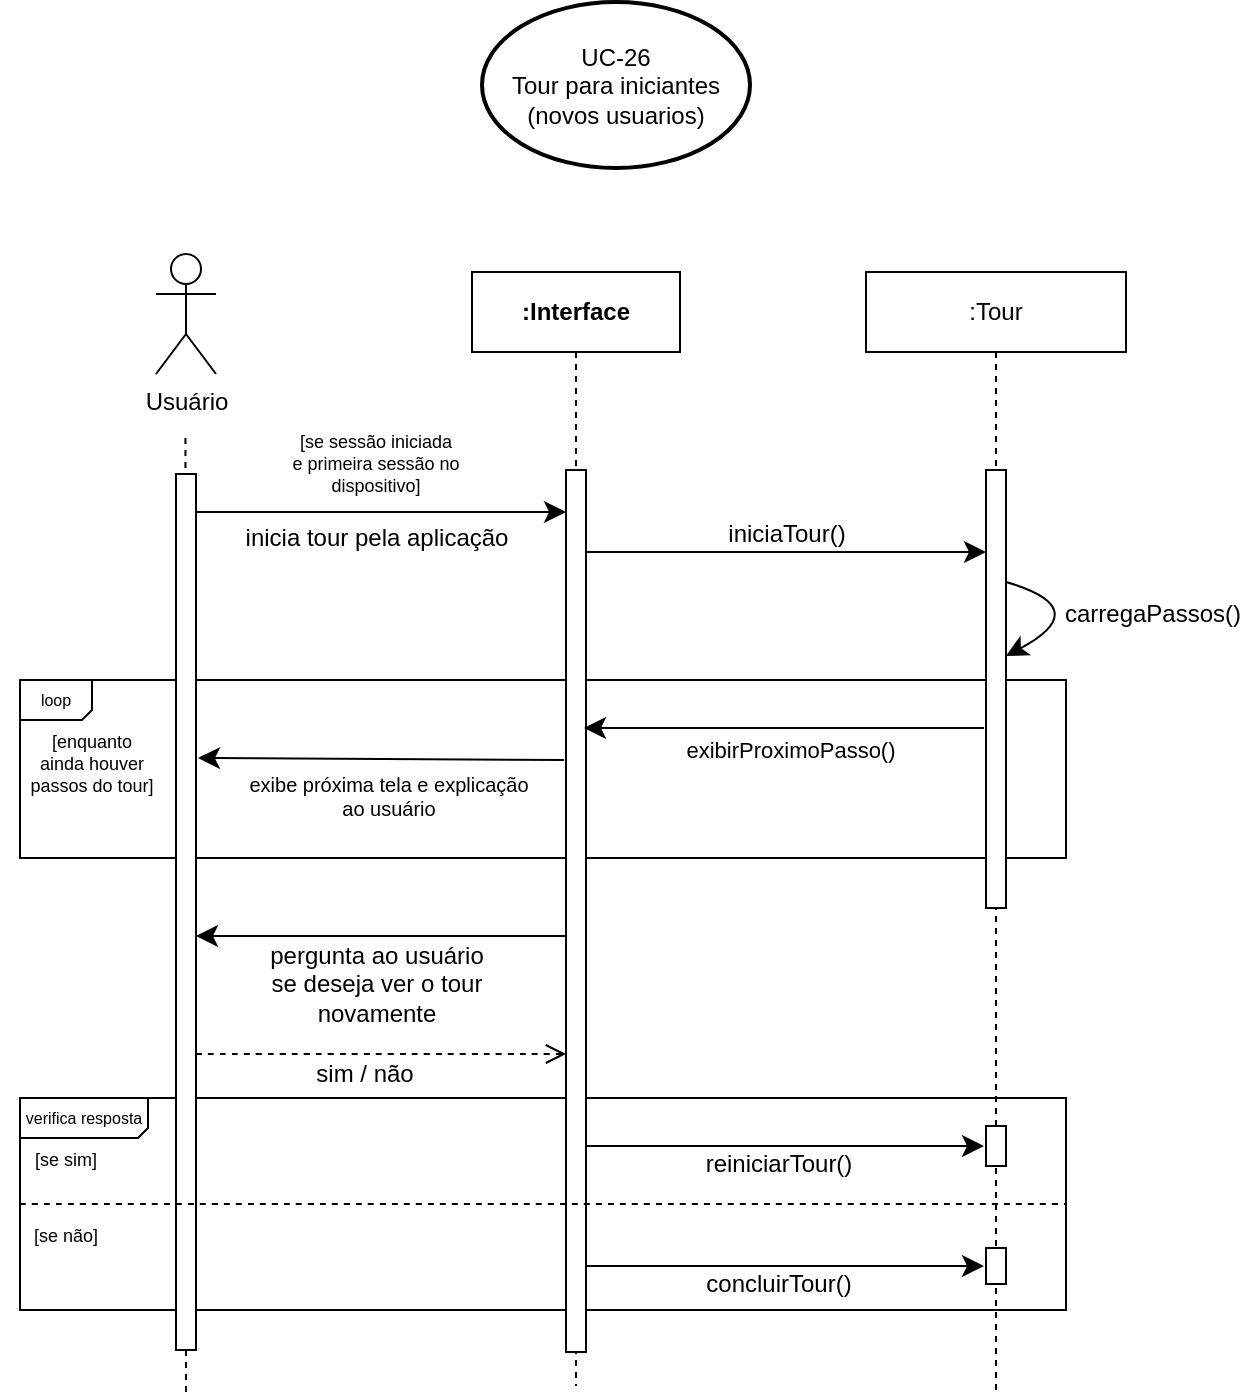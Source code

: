 <mxfile version="24.7.17">
  <diagram name="Página-1" id="dNnN6mv_j6JxDsNxnSgW">
    <mxGraphModel dx="1834" dy="1241" grid="0" gridSize="10" guides="1" tooltips="1" connect="1" arrows="1" fold="1" page="0" pageScale="1" pageWidth="827" pageHeight="1169" math="0" shadow="0">
      <root>
        <mxCell id="0" />
        <mxCell id="1" parent="0" />
        <mxCell id="VeDO_Jp7mYXro175RJRG-25" value="" style="rounded=0;whiteSpace=wrap;html=1;fillColor=none;" vertex="1" parent="1">
          <mxGeometry x="-28" y="462" width="523" height="106" as="geometry" />
        </mxCell>
        <mxCell id="VeDO_Jp7mYXro175RJRG-10" value="" style="rounded=0;whiteSpace=wrap;html=1;fillColor=none;" vertex="1" parent="1">
          <mxGeometry x="-28" y="253" width="523" height="89" as="geometry" />
        </mxCell>
        <mxCell id="3bs9gXROCjIQecpAhkJo-8" value=":Tour" style="shape=umlLifeline;perimeter=lifelinePerimeter;whiteSpace=wrap;html=1;container=1;dropTarget=0;collapsible=0;recursiveResize=0;outlineConnect=0;portConstraint=eastwest;newEdgeStyle={&quot;curved&quot;:0,&quot;rounded&quot;:0};" parent="1" vertex="1">
          <mxGeometry x="395" y="49" width="130" height="560" as="geometry" />
        </mxCell>
        <mxCell id="3bs9gXROCjIQecpAhkJo-9" value="" style="html=1;points=[[0,0,0,0,5],[0,1,0,0,-5],[1,0,0,0,5],[1,1,0,0,-5]];perimeter=orthogonalPerimeter;outlineConnect=0;targetShapes=umlLifeline;portConstraint=eastwest;newEdgeStyle={&quot;curved&quot;:0,&quot;rounded&quot;:0};" parent="3bs9gXROCjIQecpAhkJo-8" vertex="1">
          <mxGeometry x="60" y="99" width="10" height="219" as="geometry" />
        </mxCell>
        <mxCell id="VeDO_Jp7mYXro175RJRG-28" value="" style="html=1;points=[[0,0,0,0,5],[0,1,0,0,-5],[1,0,0,0,5],[1,1,0,0,-5]];perimeter=orthogonalPerimeter;outlineConnect=0;targetShapes=umlLifeline;portConstraint=eastwest;newEdgeStyle={&quot;curved&quot;:0,&quot;rounded&quot;:0};" vertex="1" parent="3bs9gXROCjIQecpAhkJo-8">
          <mxGeometry x="60" y="427" width="10" height="20" as="geometry" />
        </mxCell>
        <mxCell id="VeDO_Jp7mYXro175RJRG-33" value="" style="html=1;points=[[0,0,0,0,5],[0,1,0,0,-5],[1,0,0,0,5],[1,1,0,0,-5]];perimeter=orthogonalPerimeter;outlineConnect=0;targetShapes=umlLifeline;portConstraint=eastwest;newEdgeStyle={&quot;curved&quot;:0,&quot;rounded&quot;:0};" vertex="1" parent="3bs9gXROCjIQecpAhkJo-8">
          <mxGeometry x="60" y="488" width="10" height="18" as="geometry" />
        </mxCell>
        <mxCell id="3bs9gXROCjIQecpAhkJo-1" value="Usuário" style="shape=umlActor;verticalLabelPosition=bottom;verticalAlign=top;html=1;" parent="1" vertex="1">
          <mxGeometry x="40" y="40" width="30" height="60" as="geometry" />
        </mxCell>
        <mxCell id="3bs9gXROCjIQecpAhkJo-2" value="" style="endArrow=none;dashed=1;html=1;rounded=0;" parent="1" edge="1">
          <mxGeometry width="50" height="50" relative="1" as="geometry">
            <mxPoint x="55" y="609" as="sourcePoint" />
            <mxPoint x="54.72" y="130" as="targetPoint" />
          </mxGeometry>
        </mxCell>
        <mxCell id="3bs9gXROCjIQecpAhkJo-3" value="" style="html=1;points=[[0,0,0,0,5],[0,1,0,0,-5],[1,0,0,0,5],[1,1,0,0,-5]];perimeter=orthogonalPerimeter;outlineConnect=0;targetShapes=umlLifeline;portConstraint=eastwest;newEdgeStyle={&quot;curved&quot;:0,&quot;rounded&quot;:0};" parent="1" vertex="1">
          <mxGeometry x="50" y="150" width="10" height="438" as="geometry" />
        </mxCell>
        <mxCell id="VeDO_Jp7mYXro175RJRG-1" value="&lt;b&gt;:Interface&lt;/b&gt;" style="shape=umlLifeline;perimeter=lifelinePerimeter;whiteSpace=wrap;html=1;container=0;dropTarget=0;collapsible=0;recursiveResize=0;outlineConnect=0;portConstraint=eastwest;newEdgeStyle={&quot;edgeStyle&quot;:&quot;elbowEdgeStyle&quot;,&quot;elbow&quot;:&quot;vertical&quot;,&quot;curved&quot;:0,&quot;rounded&quot;:0};" vertex="1" parent="1">
          <mxGeometry x="198" y="49" width="104" height="557" as="geometry" />
        </mxCell>
        <mxCell id="VeDO_Jp7mYXro175RJRG-2" value="" style="html=1;points=[];perimeter=orthogonalPerimeter;outlineConnect=0;targetShapes=umlLifeline;portConstraint=eastwest;newEdgeStyle={&quot;edgeStyle&quot;:&quot;elbowEdgeStyle&quot;,&quot;elbow&quot;:&quot;vertical&quot;,&quot;curved&quot;:0,&quot;rounded&quot;:0};" vertex="1" parent="VeDO_Jp7mYXro175RJRG-1">
          <mxGeometry x="47" y="99" width="10" height="441" as="geometry" />
        </mxCell>
        <mxCell id="VeDO_Jp7mYXro175RJRG-3" value="" style="endArrow=classic;html=1;rounded=0;fontSize=12;startSize=8;endSize=8;curved=1;" edge="1" parent="1" target="VeDO_Jp7mYXro175RJRG-2">
          <mxGeometry width="50" height="50" relative="1" as="geometry">
            <mxPoint x="60" y="169" as="sourcePoint" />
            <mxPoint x="110" y="119" as="targetPoint" />
          </mxGeometry>
        </mxCell>
        <mxCell id="VeDO_Jp7mYXro175RJRG-4" value="inicia tour pela aplicação" style="edgeLabel;html=1;align=center;verticalAlign=middle;resizable=0;points=[];fontSize=12;" vertex="1" connectable="0" parent="VeDO_Jp7mYXro175RJRG-3">
          <mxGeometry x="-0.062" y="-2" relative="1" as="geometry">
            <mxPoint x="3" y="11" as="offset" />
          </mxGeometry>
        </mxCell>
        <mxCell id="VeDO_Jp7mYXro175RJRG-5" value="&lt;span style=&quot;font-size: 9px; text-wrap: nowrap;&quot;&gt;[se sessão iniciada&lt;/span&gt;&lt;div style=&quot;font-size: 9px; text-wrap: nowrap;&quot;&gt;e primeira sessão no&lt;/div&gt;&lt;div style=&quot;font-size: 9px; text-wrap: nowrap;&quot;&gt;dispositivo]&lt;/div&gt;" style="text;html=1;align=center;verticalAlign=middle;whiteSpace=wrap;rounded=0;fontSize=12;" vertex="1" parent="1">
          <mxGeometry x="120" y="128" width="60" height="30" as="geometry" />
        </mxCell>
        <mxCell id="VeDO_Jp7mYXro175RJRG-6" value="" style="endArrow=classic;html=1;rounded=0;fontSize=12;startSize=8;endSize=8;curved=1;" edge="1" parent="1" target="3bs9gXROCjIQecpAhkJo-9">
          <mxGeometry width="50" height="50" relative="1" as="geometry">
            <mxPoint x="255" y="189" as="sourcePoint" />
            <mxPoint x="305" y="139" as="targetPoint" />
          </mxGeometry>
        </mxCell>
        <mxCell id="VeDO_Jp7mYXro175RJRG-7" value="iniciaTour()" style="edgeLabel;html=1;align=center;verticalAlign=middle;resizable=0;points=[];fontSize=12;" vertex="1" connectable="0" parent="VeDO_Jp7mYXro175RJRG-6">
          <mxGeometry x="-0.123" y="2" relative="1" as="geometry">
            <mxPoint x="12" y="-7" as="offset" />
          </mxGeometry>
        </mxCell>
        <mxCell id="VeDO_Jp7mYXro175RJRG-8" value="" style="endArrow=classic;html=1;rounded=0;fontSize=12;startSize=8;endSize=8;curved=1;" edge="1" parent="1">
          <mxGeometry width="50" height="50" relative="1" as="geometry">
            <mxPoint x="465" y="204" as="sourcePoint" />
            <mxPoint x="465" y="241" as="targetPoint" />
            <Array as="points">
              <mxPoint x="510" y="217" />
            </Array>
          </mxGeometry>
        </mxCell>
        <mxCell id="VeDO_Jp7mYXro175RJRG-9" value="carregaPassos()" style="edgeLabel;html=1;align=center;verticalAlign=middle;resizable=0;points=[];fontSize=12;" vertex="1" connectable="0" parent="VeDO_Jp7mYXro175RJRG-8">
          <mxGeometry x="0.325" y="-6" relative="1" as="geometry">
            <mxPoint x="47" y="-1" as="offset" />
          </mxGeometry>
        </mxCell>
        <mxCell id="VeDO_Jp7mYXro175RJRG-11" value="loop" style="verticalLabelPosition=middle;verticalAlign=middle;html=1;shape=card;whiteSpace=wrap;size=5;arcSize=12;labelPosition=center;align=center;flipH=1;flipV=1;fontSize=8;" vertex="1" parent="1">
          <mxGeometry x="-28" y="253" width="36" height="20" as="geometry" />
        </mxCell>
        <mxCell id="VeDO_Jp7mYXro175RJRG-12" style="edgeStyle=none;curved=1;rounded=0;orthogonalLoop=1;jettySize=auto;html=1;exitX=1;exitY=0.5;exitDx=0;exitDy=0;fontSize=12;startSize=8;endSize=8;" edge="1" parent="1" source="VeDO_Jp7mYXro175RJRG-10" target="VeDO_Jp7mYXro175RJRG-10">
          <mxGeometry relative="1" as="geometry" />
        </mxCell>
        <mxCell id="VeDO_Jp7mYXro175RJRG-13" value="[enquanto ainda houver passos do tour]" style="text;html=1;align=center;verticalAlign=middle;whiteSpace=wrap;rounded=0;fontSize=9;" vertex="1" parent="1">
          <mxGeometry x="-25" y="280" width="66" height="30" as="geometry" />
        </mxCell>
        <mxCell id="VeDO_Jp7mYXro175RJRG-15" value="" style="endArrow=classic;html=1;rounded=0;fontSize=12;startSize=8;endSize=8;curved=1;" edge="1" parent="1">
          <mxGeometry width="50" height="50" relative="1" as="geometry">
            <mxPoint x="454" y="277" as="sourcePoint" />
            <mxPoint x="254" y="277" as="targetPoint" />
          </mxGeometry>
        </mxCell>
        <mxCell id="VeDO_Jp7mYXro175RJRG-16" value="exibirProximoPasso()" style="edgeLabel;html=1;align=center;verticalAlign=middle;resizable=0;points=[];fontSize=11;" vertex="1" connectable="0" parent="VeDO_Jp7mYXro175RJRG-15">
          <mxGeometry x="0.096" y="-1" relative="1" as="geometry">
            <mxPoint x="12" y="12" as="offset" />
          </mxGeometry>
        </mxCell>
        <mxCell id="VeDO_Jp7mYXro175RJRG-17" value="" style="endArrow=classic;html=1;rounded=0;fontSize=12;startSize=8;endSize=8;curved=1;" edge="1" parent="1">
          <mxGeometry width="50" height="50" relative="1" as="geometry">
            <mxPoint x="244" y="293" as="sourcePoint" />
            <mxPoint x="61" y="292" as="targetPoint" />
          </mxGeometry>
        </mxCell>
        <mxCell id="VeDO_Jp7mYXro175RJRG-18" value="exibe próxima tela e explicação&lt;div style=&quot;font-size: 10px;&quot;&gt;ao usuário&lt;/div&gt;" style="edgeLabel;html=1;align=center;verticalAlign=middle;resizable=0;points=[];fontSize=10;" vertex="1" connectable="0" parent="VeDO_Jp7mYXro175RJRG-17">
          <mxGeometry x="0.096" y="-1" relative="1" as="geometry">
            <mxPoint x="12" y="19" as="offset" />
          </mxGeometry>
        </mxCell>
        <mxCell id="VeDO_Jp7mYXro175RJRG-19" value="" style="endArrow=classic;html=1;rounded=0;fontSize=12;startSize=8;endSize=8;curved=1;" edge="1" parent="1">
          <mxGeometry width="50" height="50" relative="1" as="geometry">
            <mxPoint x="255" y="546" as="sourcePoint" />
            <mxPoint x="454" y="546" as="targetPoint" />
          </mxGeometry>
        </mxCell>
        <mxCell id="VeDO_Jp7mYXro175RJRG-20" value="concluirTour()" style="edgeLabel;html=1;align=center;verticalAlign=middle;resizable=0;points=[];fontSize=12;" vertex="1" connectable="0" parent="VeDO_Jp7mYXro175RJRG-19">
          <mxGeometry x="-0.077" y="-2" relative="1" as="geometry">
            <mxPoint x="4" y="7" as="offset" />
          </mxGeometry>
        </mxCell>
        <mxCell id="VeDO_Jp7mYXro175RJRG-21" value="" style="endArrow=classic;html=1;rounded=0;fontSize=12;startSize=8;endSize=8;curved=1;" edge="1" parent="1" target="3bs9gXROCjIQecpAhkJo-3">
          <mxGeometry width="50" height="50" relative="1" as="geometry">
            <mxPoint x="245" y="381" as="sourcePoint" />
            <mxPoint x="295" y="331" as="targetPoint" />
          </mxGeometry>
        </mxCell>
        <mxCell id="VeDO_Jp7mYXro175RJRG-22" value="pergunta ao usuário&lt;div&gt;se deseja ver o tour&lt;/div&gt;&lt;div&gt;novamente&lt;/div&gt;" style="edgeLabel;html=1;align=center;verticalAlign=middle;resizable=0;points=[];fontSize=12;" vertex="1" connectable="0" parent="VeDO_Jp7mYXro175RJRG-21">
          <mxGeometry x="0.214" relative="1" as="geometry">
            <mxPoint x="17" y="24" as="offset" />
          </mxGeometry>
        </mxCell>
        <mxCell id="VeDO_Jp7mYXro175RJRG-23" value="" style="endArrow=open;html=1;rounded=0;fontSize=12;startSize=8;endSize=8;curved=1;endFill=0;dashed=1;" edge="1" parent="1" target="VeDO_Jp7mYXro175RJRG-2">
          <mxGeometry width="50" height="50" relative="1" as="geometry">
            <mxPoint x="60" y="440" as="sourcePoint" />
            <mxPoint x="110" y="390" as="targetPoint" />
          </mxGeometry>
        </mxCell>
        <mxCell id="VeDO_Jp7mYXro175RJRG-24" value="sim / não" style="edgeLabel;html=1;align=center;verticalAlign=middle;resizable=0;points=[];fontSize=12;" vertex="1" connectable="0" parent="VeDO_Jp7mYXro175RJRG-23">
          <mxGeometry x="-0.09" relative="1" as="geometry">
            <mxPoint y="10" as="offset" />
          </mxGeometry>
        </mxCell>
        <mxCell id="VeDO_Jp7mYXro175RJRG-26" value="verifica resposta" style="verticalLabelPosition=middle;verticalAlign=middle;html=1;shape=card;whiteSpace=wrap;size=5;arcSize=12;labelPosition=center;align=center;flipH=1;flipV=1;fontSize=8;" vertex="1" parent="1">
          <mxGeometry x="-28" y="462" width="64" height="20" as="geometry" />
        </mxCell>
        <mxCell id="VeDO_Jp7mYXro175RJRG-27" value="[se sim]" style="text;html=1;align=center;verticalAlign=middle;whiteSpace=wrap;rounded=0;fontSize=9;" vertex="1" parent="1">
          <mxGeometry x="-38" y="478" width="66" height="30" as="geometry" />
        </mxCell>
        <mxCell id="VeDO_Jp7mYXro175RJRG-29" value="" style="endArrow=classic;html=1;rounded=0;fontSize=12;startSize=8;endSize=8;curved=1;" edge="1" parent="1">
          <mxGeometry width="50" height="50" relative="1" as="geometry">
            <mxPoint x="255" y="486" as="sourcePoint" />
            <mxPoint x="454" y="486" as="targetPoint" />
          </mxGeometry>
        </mxCell>
        <mxCell id="VeDO_Jp7mYXro175RJRG-30" value="reiniciarTour()" style="edgeLabel;html=1;align=center;verticalAlign=middle;resizable=0;points=[];fontSize=12;" vertex="1" connectable="0" parent="VeDO_Jp7mYXro175RJRG-29">
          <mxGeometry x="-0.077" y="-2" relative="1" as="geometry">
            <mxPoint x="4" y="7" as="offset" />
          </mxGeometry>
        </mxCell>
        <mxCell id="VeDO_Jp7mYXro175RJRG-31" value="" style="endArrow=none;dashed=1;html=1;rounded=0;fontSize=12;startSize=8;endSize=8;curved=1;exitX=0;exitY=0.5;exitDx=0;exitDy=0;entryX=1;entryY=0.5;entryDx=0;entryDy=0;" edge="1" parent="1" source="VeDO_Jp7mYXro175RJRG-25" target="VeDO_Jp7mYXro175RJRG-25">
          <mxGeometry width="50" height="50" relative="1" as="geometry">
            <mxPoint x="201" y="566" as="sourcePoint" />
            <mxPoint x="251" y="516" as="targetPoint" />
          </mxGeometry>
        </mxCell>
        <mxCell id="VeDO_Jp7mYXro175RJRG-32" value="[se não&lt;span style=&quot;background-color: initial;&quot;&gt;]&lt;/span&gt;" style="text;html=1;align=center;verticalAlign=middle;whiteSpace=wrap;rounded=0;fontSize=9;" vertex="1" parent="1">
          <mxGeometry x="-38" y="516" width="66" height="30" as="geometry" />
        </mxCell>
        <mxCell id="VeDO_Jp7mYXro175RJRG-34" value="UC-26&lt;div&gt;Tour para iniciantes&lt;/div&gt;&lt;div&gt;(novos usuarios)&lt;/div&gt;" style="strokeWidth=2;html=1;shape=mxgraph.flowchart.start_1;whiteSpace=wrap;" vertex="1" parent="1">
          <mxGeometry x="203" y="-86" width="134" height="83" as="geometry" />
        </mxCell>
      </root>
    </mxGraphModel>
  </diagram>
</mxfile>
